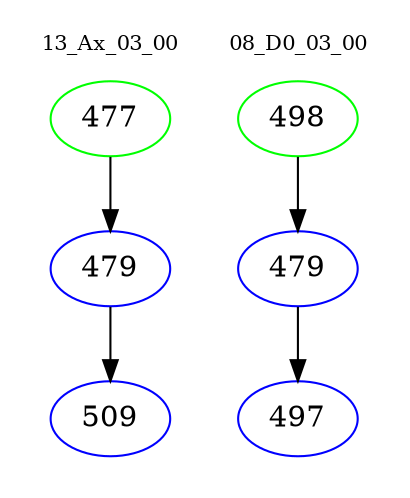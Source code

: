 digraph{
subgraph cluster_0 {
color = white
label = "13_Ax_03_00";
fontsize=10;
T0_477 [label="477", color="green"]
T0_477 -> T0_479 [color="black"]
T0_479 [label="479", color="blue"]
T0_479 -> T0_509 [color="black"]
T0_509 [label="509", color="blue"]
}
subgraph cluster_1 {
color = white
label = "08_D0_03_00";
fontsize=10;
T1_498 [label="498", color="green"]
T1_498 -> T1_479 [color="black"]
T1_479 [label="479", color="blue"]
T1_479 -> T1_497 [color="black"]
T1_497 [label="497", color="blue"]
}
}
